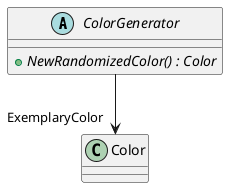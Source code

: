 @startuml
abstract class ColorGenerator {
    + {abstract} NewRandomizedColor() : Color
}
ColorGenerator --> "ExemplaryColor" Color
@enduml
